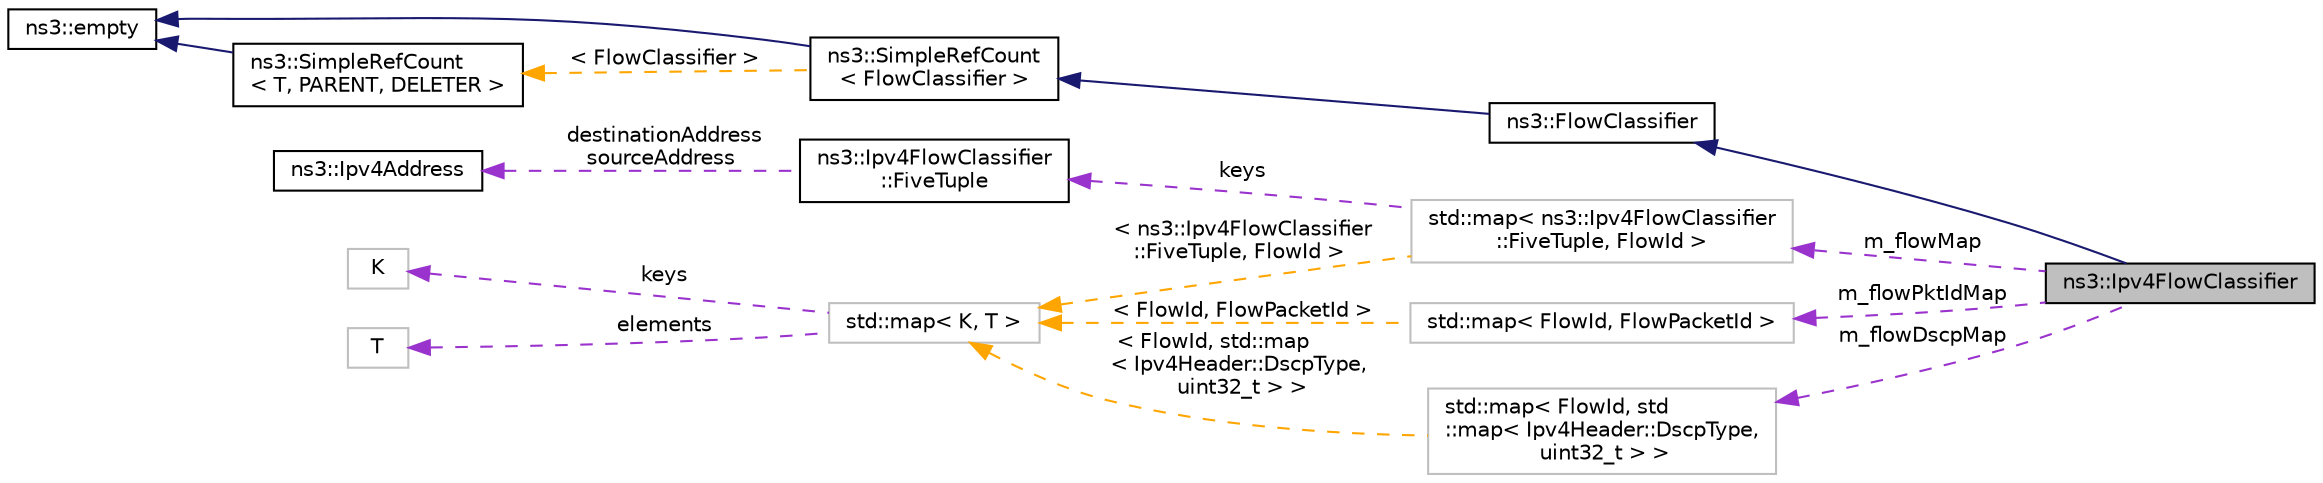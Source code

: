 digraph "ns3::Ipv4FlowClassifier"
{
 // LATEX_PDF_SIZE
  edge [fontname="Helvetica",fontsize="10",labelfontname="Helvetica",labelfontsize="10"];
  node [fontname="Helvetica",fontsize="10",shape=record];
  rankdir="LR";
  Node1 [label="ns3::Ipv4FlowClassifier",height=0.2,width=0.4,color="black", fillcolor="grey75", style="filled", fontcolor="black",tooltip="Classifies packets by looking at their IP and TCP/UDP headers."];
  Node2 -> Node1 [dir="back",color="midnightblue",fontsize="10",style="solid",fontname="Helvetica"];
  Node2 [label="ns3::FlowClassifier",height=0.2,width=0.4,color="black", fillcolor="white", style="filled",URL="$classns3_1_1_flow_classifier.html",tooltip="Provides a method to translate raw packet data into abstract flow identifier and packet identifier pa..."];
  Node3 -> Node2 [dir="back",color="midnightblue",fontsize="10",style="solid",fontname="Helvetica"];
  Node3 [label="ns3::SimpleRefCount\l\< FlowClassifier \>",height=0.2,width=0.4,color="black", fillcolor="white", style="filled",URL="$classns3_1_1_simple_ref_count.html",tooltip=" "];
  Node4 -> Node3 [dir="back",color="midnightblue",fontsize="10",style="solid",fontname="Helvetica"];
  Node4 [label="ns3::empty",height=0.2,width=0.4,color="black", fillcolor="white", style="filled",URL="$classns3_1_1empty.html",tooltip="make Callback use a separate empty type"];
  Node5 -> Node3 [dir="back",color="orange",fontsize="10",style="dashed",label=" \< FlowClassifier \>" ,fontname="Helvetica"];
  Node5 [label="ns3::SimpleRefCount\l\< T, PARENT, DELETER \>",height=0.2,width=0.4,color="black", fillcolor="white", style="filled",URL="$classns3_1_1_simple_ref_count.html",tooltip="A template-based reference counting class."];
  Node4 -> Node5 [dir="back",color="midnightblue",fontsize="10",style="solid",fontname="Helvetica"];
  Node6 -> Node1 [dir="back",color="darkorchid3",fontsize="10",style="dashed",label=" m_flowMap" ,fontname="Helvetica"];
  Node6 [label="std::map\< ns3::Ipv4FlowClassifier\l::FiveTuple, FlowId \>",height=0.2,width=0.4,color="grey75", fillcolor="white", style="filled",tooltip=" "];
  Node7 -> Node6 [dir="back",color="darkorchid3",fontsize="10",style="dashed",label=" keys" ,fontname="Helvetica"];
  Node7 [label="ns3::Ipv4FlowClassifier\l::FiveTuple",height=0.2,width=0.4,color="black", fillcolor="white", style="filled",URL="$structns3_1_1_ipv4_flow_classifier_1_1_five_tuple.html",tooltip="Structure to classify a packet."];
  Node8 -> Node7 [dir="back",color="darkorchid3",fontsize="10",style="dashed",label=" destinationAddress\nsourceAddress" ,fontname="Helvetica"];
  Node8 [label="ns3::Ipv4Address",height=0.2,width=0.4,color="black", fillcolor="white", style="filled",URL="$classns3_1_1_ipv4_address.html",tooltip="Ipv4 addresses are stored in host order in this class."];
  Node9 -> Node6 [dir="back",color="orange",fontsize="10",style="dashed",label=" \< ns3::Ipv4FlowClassifier\l::FiveTuple, FlowId \>" ,fontname="Helvetica"];
  Node9 [label="std::map\< K, T \>",height=0.2,width=0.4,color="grey75", fillcolor="white", style="filled",tooltip=" "];
  Node10 -> Node9 [dir="back",color="darkorchid3",fontsize="10",style="dashed",label=" keys" ,fontname="Helvetica"];
  Node10 [label="K",height=0.2,width=0.4,color="grey75", fillcolor="white", style="filled",tooltip=" "];
  Node11 -> Node9 [dir="back",color="darkorchid3",fontsize="10",style="dashed",label=" elements" ,fontname="Helvetica"];
  Node11 [label="T",height=0.2,width=0.4,color="grey75", fillcolor="white", style="filled",tooltip=" "];
  Node12 -> Node1 [dir="back",color="darkorchid3",fontsize="10",style="dashed",label=" m_flowPktIdMap" ,fontname="Helvetica"];
  Node12 [label="std::map\< FlowId, FlowPacketId \>",height=0.2,width=0.4,color="grey75", fillcolor="white", style="filled",tooltip=" "];
  Node9 -> Node12 [dir="back",color="orange",fontsize="10",style="dashed",label=" \< FlowId, FlowPacketId \>" ,fontname="Helvetica"];
  Node13 -> Node1 [dir="back",color="darkorchid3",fontsize="10",style="dashed",label=" m_flowDscpMap" ,fontname="Helvetica"];
  Node13 [label="std::map\< FlowId, std\l::map\< Ipv4Header::DscpType,\l uint32_t \> \>",height=0.2,width=0.4,color="grey75", fillcolor="white", style="filled",tooltip=" "];
  Node9 -> Node13 [dir="back",color="orange",fontsize="10",style="dashed",label=" \< FlowId, std::map\l\< Ipv4Header::DscpType,\l uint32_t \> \>" ,fontname="Helvetica"];
}
